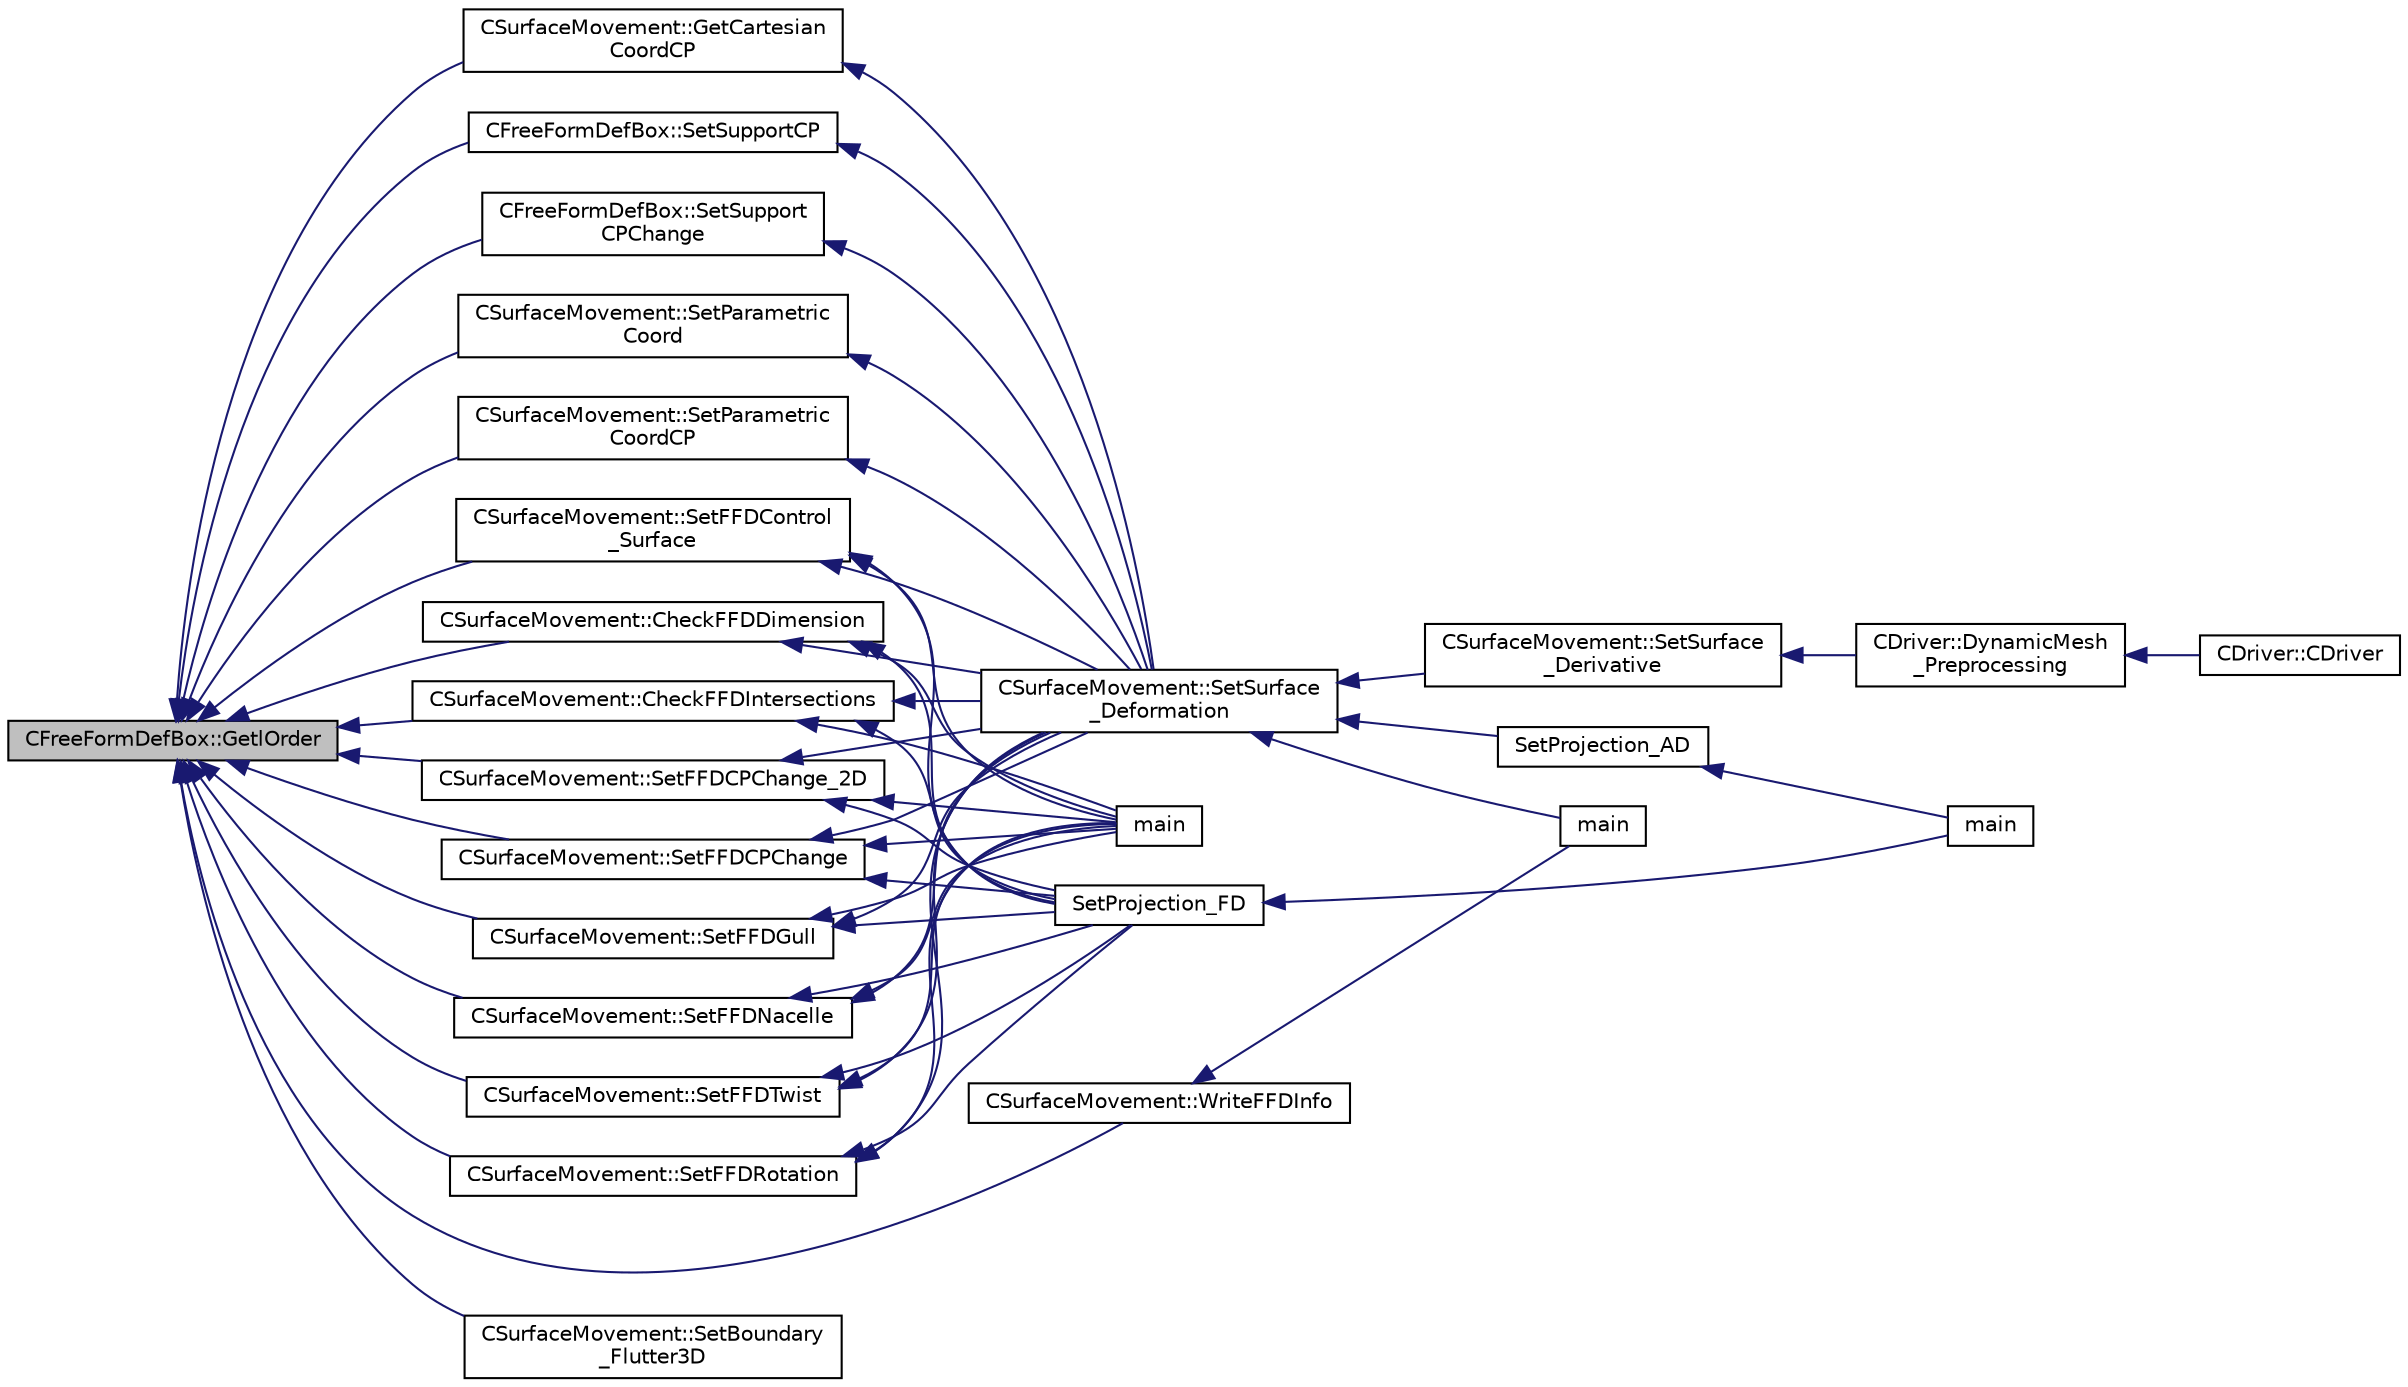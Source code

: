 digraph "CFreeFormDefBox::GetlOrder"
{
  edge [fontname="Helvetica",fontsize="10",labelfontname="Helvetica",labelfontsize="10"];
  node [fontname="Helvetica",fontsize="10",shape=record];
  rankdir="LR";
  Node377 [label="CFreeFormDefBox::GetlOrder",height=0.2,width=0.4,color="black", fillcolor="grey75", style="filled", fontcolor="black"];
  Node377 -> Node378 [dir="back",color="midnightblue",fontsize="10",style="solid",fontname="Helvetica"];
  Node378 [label="CSurfaceMovement::SetParametric\lCoord",height=0.2,width=0.4,color="black", fillcolor="white", style="filled",URL="$class_c_surface_movement.html#aba4574819df11175b382e0e765ec2f92",tooltip="Compute the parametric coordinates of a grid point using a point inversion strategy in the free form ..."];
  Node378 -> Node379 [dir="back",color="midnightblue",fontsize="10",style="solid",fontname="Helvetica"];
  Node379 [label="CSurfaceMovement::SetSurface\l_Deformation",height=0.2,width=0.4,color="black", fillcolor="white", style="filled",URL="$class_c_surface_movement.html#a23bec9fbe1bcd7f6117100de93381ac3",tooltip="Set the surface/boundary deformation. "];
  Node379 -> Node380 [dir="back",color="midnightblue",fontsize="10",style="solid",fontname="Helvetica"];
  Node380 [label="CSurfaceMovement::SetSurface\l_Derivative",height=0.2,width=0.4,color="black", fillcolor="white", style="filled",URL="$class_c_surface_movement.html#af6aac73d04565bf6e9b81305b66e97e7",tooltip="Set derivatives of the surface/boundary deformation. "];
  Node380 -> Node381 [dir="back",color="midnightblue",fontsize="10",style="solid",fontname="Helvetica"];
  Node381 [label="CDriver::DynamicMesh\l_Preprocessing",height=0.2,width=0.4,color="black", fillcolor="white", style="filled",URL="$class_c_driver.html#af585d91d9c08dbddcc2b3e67dd5f5af9",tooltip="GridMovement_Preprocessing. "];
  Node381 -> Node382 [dir="back",color="midnightblue",fontsize="10",style="solid",fontname="Helvetica"];
  Node382 [label="CDriver::CDriver",height=0.2,width=0.4,color="black", fillcolor="white", style="filled",URL="$class_c_driver.html#a3fca4a013a6efa9bbb38fe78a86b5f3d",tooltip="Constructor of the class. "];
  Node379 -> Node383 [dir="back",color="midnightblue",fontsize="10",style="solid",fontname="Helvetica"];
  Node383 [label="main",height=0.2,width=0.4,color="black", fillcolor="white", style="filled",URL="$_s_u2___d_e_f_8cpp.html#a0ddf1224851353fc92bfbff6f499fa97"];
  Node379 -> Node384 [dir="back",color="midnightblue",fontsize="10",style="solid",fontname="Helvetica"];
  Node384 [label="SetProjection_AD",height=0.2,width=0.4,color="black", fillcolor="white", style="filled",URL="$_s_u2___d_o_t_8cpp.html#a3fceed882e8eb3d6796c8e8396af7d87",tooltip="Projection of the surface sensitivity using algorithmic differentiation (AD). "];
  Node384 -> Node385 [dir="back",color="midnightblue",fontsize="10",style="solid",fontname="Helvetica"];
  Node385 [label="main",height=0.2,width=0.4,color="black", fillcolor="white", style="filled",URL="$_s_u2___d_o_t_8cpp.html#a0ddf1224851353fc92bfbff6f499fa97"];
  Node377 -> Node386 [dir="back",color="midnightblue",fontsize="10",style="solid",fontname="Helvetica"];
  Node386 [label="CSurfaceMovement::SetParametric\lCoordCP",height=0.2,width=0.4,color="black", fillcolor="white", style="filled",URL="$class_c_surface_movement.html#aa2807f008a1580a5eafd712a7051b548",tooltip="Set the Parametric coordinates. "];
  Node386 -> Node379 [dir="back",color="midnightblue",fontsize="10",style="solid",fontname="Helvetica"];
  Node377 -> Node387 [dir="back",color="midnightblue",fontsize="10",style="solid",fontname="Helvetica"];
  Node387 [label="CSurfaceMovement::GetCartesian\lCoordCP",height=0.2,width=0.4,color="black", fillcolor="white", style="filled",URL="$class_c_surface_movement.html#a0e78a05648d4f4c74e364f6615023cfa",tooltip="Get the cartes. "];
  Node387 -> Node379 [dir="back",color="midnightblue",fontsize="10",style="solid",fontname="Helvetica"];
  Node377 -> Node388 [dir="back",color="midnightblue",fontsize="10",style="solid",fontname="Helvetica"];
  Node388 [label="CSurfaceMovement::CheckFFDDimension",height=0.2,width=0.4,color="black", fillcolor="white", style="filled",URL="$class_c_surface_movement.html#ac96d720da758ca2e213d8198ba738525",tooltip="Check the intersections of the FFD with the surface. "];
  Node388 -> Node379 [dir="back",color="midnightblue",fontsize="10",style="solid",fontname="Helvetica"];
  Node388 -> Node389 [dir="back",color="midnightblue",fontsize="10",style="solid",fontname="Helvetica"];
  Node389 [label="SetProjection_FD",height=0.2,width=0.4,color="black", fillcolor="white", style="filled",URL="$_s_u2___d_o_t_8cpp.html#a5c5163a755085e03f1dfa23aeb7e21f2",tooltip="Projection of the surface sensitivity using finite differences (FD). "];
  Node389 -> Node385 [dir="back",color="midnightblue",fontsize="10",style="solid",fontname="Helvetica"];
  Node388 -> Node390 [dir="back",color="midnightblue",fontsize="10",style="solid",fontname="Helvetica"];
  Node390 [label="main",height=0.2,width=0.4,color="black", fillcolor="white", style="filled",URL="$_s_u2___g_e_o_8cpp.html#a0ddf1224851353fc92bfbff6f499fa97"];
  Node377 -> Node391 [dir="back",color="midnightblue",fontsize="10",style="solid",fontname="Helvetica"];
  Node391 [label="CSurfaceMovement::CheckFFDIntersections",height=0.2,width=0.4,color="black", fillcolor="white", style="filled",URL="$class_c_surface_movement.html#a55d4d6d2c26f414b4c21e915062684f4",tooltip="Check the intersections of the FFD with the surface. "];
  Node391 -> Node379 [dir="back",color="midnightblue",fontsize="10",style="solid",fontname="Helvetica"];
  Node391 -> Node389 [dir="back",color="midnightblue",fontsize="10",style="solid",fontname="Helvetica"];
  Node391 -> Node390 [dir="back",color="midnightblue",fontsize="10",style="solid",fontname="Helvetica"];
  Node377 -> Node392 [dir="back",color="midnightblue",fontsize="10",style="solid",fontname="Helvetica"];
  Node392 [label="CSurfaceMovement::SetFFDCPChange_2D",height=0.2,width=0.4,color="black", fillcolor="white", style="filled",URL="$class_c_surface_movement.html#a249f6f5bc798ae5a44813c17889a7cf3",tooltip="Set the deformation of the Free From box using the control point position. "];
  Node392 -> Node379 [dir="back",color="midnightblue",fontsize="10",style="solid",fontname="Helvetica"];
  Node392 -> Node389 [dir="back",color="midnightblue",fontsize="10",style="solid",fontname="Helvetica"];
  Node392 -> Node390 [dir="back",color="midnightblue",fontsize="10",style="solid",fontname="Helvetica"];
  Node377 -> Node393 [dir="back",color="midnightblue",fontsize="10",style="solid",fontname="Helvetica"];
  Node393 [label="CSurfaceMovement::SetFFDCPChange",height=0.2,width=0.4,color="black", fillcolor="white", style="filled",URL="$class_c_surface_movement.html#a47b2f6a71549045c407701f41b7aeafa",tooltip="Set the deformation of the Free From box using the control point position. "];
  Node393 -> Node379 [dir="back",color="midnightblue",fontsize="10",style="solid",fontname="Helvetica"];
  Node393 -> Node389 [dir="back",color="midnightblue",fontsize="10",style="solid",fontname="Helvetica"];
  Node393 -> Node390 [dir="back",color="midnightblue",fontsize="10",style="solid",fontname="Helvetica"];
  Node377 -> Node394 [dir="back",color="midnightblue",fontsize="10",style="solid",fontname="Helvetica"];
  Node394 [label="CSurfaceMovement::SetFFDGull",height=0.2,width=0.4,color="black", fillcolor="white", style="filled",URL="$class_c_surface_movement.html#ac4c7271d2bc3c69ef851b46d68c03aa0",tooltip="Set the deformation of the Free From box using the control point position. "];
  Node394 -> Node379 [dir="back",color="midnightblue",fontsize="10",style="solid",fontname="Helvetica"];
  Node394 -> Node389 [dir="back",color="midnightblue",fontsize="10",style="solid",fontname="Helvetica"];
  Node394 -> Node390 [dir="back",color="midnightblue",fontsize="10",style="solid",fontname="Helvetica"];
  Node377 -> Node395 [dir="back",color="midnightblue",fontsize="10",style="solid",fontname="Helvetica"];
  Node395 [label="CSurfaceMovement::SetFFDNacelle",height=0.2,width=0.4,color="black", fillcolor="white", style="filled",URL="$class_c_surface_movement.html#a49f61bf9b09c99f4ad40e9aef8317b2b",tooltip="Set the deformation of the Free From box using the control point position. "];
  Node395 -> Node379 [dir="back",color="midnightblue",fontsize="10",style="solid",fontname="Helvetica"];
  Node395 -> Node389 [dir="back",color="midnightblue",fontsize="10",style="solid",fontname="Helvetica"];
  Node395 -> Node390 [dir="back",color="midnightblue",fontsize="10",style="solid",fontname="Helvetica"];
  Node377 -> Node396 [dir="back",color="midnightblue",fontsize="10",style="solid",fontname="Helvetica"];
  Node396 [label="CSurfaceMovement::SetFFDTwist",height=0.2,width=0.4,color="black", fillcolor="white", style="filled",URL="$class_c_surface_movement.html#a7c8565cafb57777cebd128cb0b610c7e",tooltip="Set a twist angle deformation of the Free From box using the control point position. "];
  Node396 -> Node379 [dir="back",color="midnightblue",fontsize="10",style="solid",fontname="Helvetica"];
  Node396 -> Node389 [dir="back",color="midnightblue",fontsize="10",style="solid",fontname="Helvetica"];
  Node396 -> Node390 [dir="back",color="midnightblue",fontsize="10",style="solid",fontname="Helvetica"];
  Node377 -> Node397 [dir="back",color="midnightblue",fontsize="10",style="solid",fontname="Helvetica"];
  Node397 [label="CSurfaceMovement::SetFFDRotation",height=0.2,width=0.4,color="black", fillcolor="white", style="filled",URL="$class_c_surface_movement.html#a9a5c4081f7d287d3a124694f54417d56",tooltip="Set a rotation angle deformation of the Free From box using the control point position. "];
  Node397 -> Node379 [dir="back",color="midnightblue",fontsize="10",style="solid",fontname="Helvetica"];
  Node397 -> Node389 [dir="back",color="midnightblue",fontsize="10",style="solid",fontname="Helvetica"];
  Node397 -> Node390 [dir="back",color="midnightblue",fontsize="10",style="solid",fontname="Helvetica"];
  Node377 -> Node398 [dir="back",color="midnightblue",fontsize="10",style="solid",fontname="Helvetica"];
  Node398 [label="CSurfaceMovement::SetFFDControl\l_Surface",height=0.2,width=0.4,color="black", fillcolor="white", style="filled",URL="$class_c_surface_movement.html#adf31355644f1aa3fba36ccc743ea5f8d",tooltip="Set a rotation angle deformation in a control surface of the Free From box using the control point po..."];
  Node398 -> Node379 [dir="back",color="midnightblue",fontsize="10",style="solid",fontname="Helvetica"];
  Node398 -> Node389 [dir="back",color="midnightblue",fontsize="10",style="solid",fontname="Helvetica"];
  Node398 -> Node390 [dir="back",color="midnightblue",fontsize="10",style="solid",fontname="Helvetica"];
  Node377 -> Node399 [dir="back",color="midnightblue",fontsize="10",style="solid",fontname="Helvetica"];
  Node399 [label="CSurfaceMovement::SetBoundary\l_Flutter3D",height=0.2,width=0.4,color="black", fillcolor="white", style="filled",URL="$class_c_surface_movement.html#adc0f0df29bc1f6c9dad2c37d202d7879",tooltip="Deforms a 3-D flutter/pitching surface during an unsteady simulation. "];
  Node377 -> Node400 [dir="back",color="midnightblue",fontsize="10",style="solid",fontname="Helvetica"];
  Node400 [label="CSurfaceMovement::WriteFFDInfo",height=0.2,width=0.4,color="black", fillcolor="white", style="filled",URL="$class_c_surface_movement.html#a04a626a52ad7acef005b80daeb1144e9",tooltip="Write the Free Form information in the SU2 file. "];
  Node400 -> Node383 [dir="back",color="midnightblue",fontsize="10",style="solid",fontname="Helvetica"];
  Node377 -> Node401 [dir="back",color="midnightblue",fontsize="10",style="solid",fontname="Helvetica"];
  Node401 [label="CFreeFormDefBox::SetSupportCP",height=0.2,width=0.4,color="black", fillcolor="white", style="filled",URL="$class_c_free_form_def_box.html#a1d1dbfe165a0804ad31d39215043ab46",tooltip="Set the control points of the final chuck in a unitary hexahedron free form. "];
  Node401 -> Node379 [dir="back",color="midnightblue",fontsize="10",style="solid",fontname="Helvetica"];
  Node377 -> Node402 [dir="back",color="midnightblue",fontsize="10",style="solid",fontname="Helvetica"];
  Node402 [label="CFreeFormDefBox::SetSupport\lCPChange",height=0.2,width=0.4,color="black", fillcolor="white", style="filled",URL="$class_c_free_form_def_box.html#abe734246d9e32e869eb322b04e676eb3",tooltip="Change the the position of the corners of the unitary FFDBox, and find the position of the control po..."];
  Node402 -> Node379 [dir="back",color="midnightblue",fontsize="10",style="solid",fontname="Helvetica"];
}
